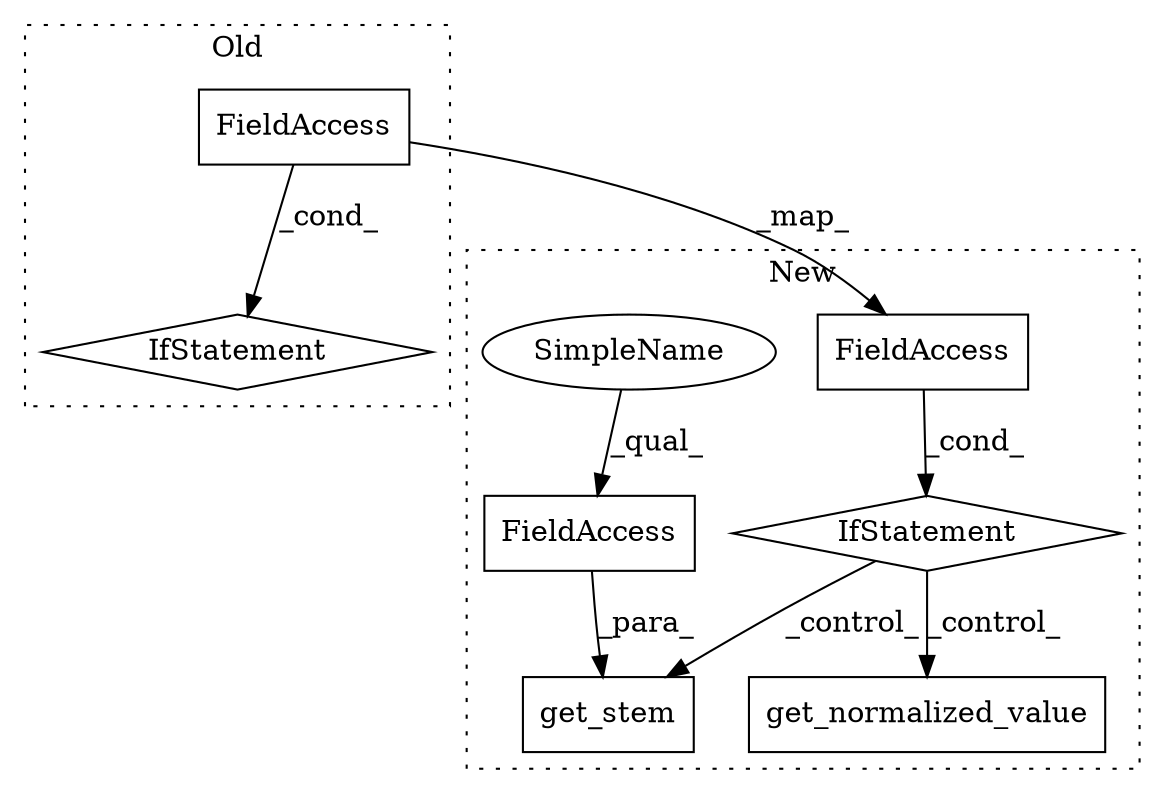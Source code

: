 digraph G {
subgraph cluster0 {
1 [label="IfStatement" a="25" s="11298" l="3" shape="diamond"];
5 [label="FieldAccess" a="22" s="11281" l="17" shape="box"];
label = "Old";
style="dotted";
}
subgraph cluster1 {
2 [label="get_stem" a="32" s="11557,11579" l="9,1" shape="box"];
3 [label="FieldAccess" a="22" s="11566" l="13" shape="box"];
4 [label="FieldAccess" a="22" s="11517" l="17" shape="box"];
6 [label="IfStatement" a="25" s="11513,11534" l="4,2" shape="diamond"];
7 [label="get_normalized_value" a="32" s="11615" l="22" shape="box"];
8 [label="SimpleName" a="42" s="11566" l="4" shape="ellipse"];
label = "New";
style="dotted";
}
3 -> 2 [label="_para_"];
4 -> 6 [label="_cond_"];
5 -> 1 [label="_cond_"];
5 -> 4 [label="_map_"];
6 -> 2 [label="_control_"];
6 -> 7 [label="_control_"];
8 -> 3 [label="_qual_"];
}